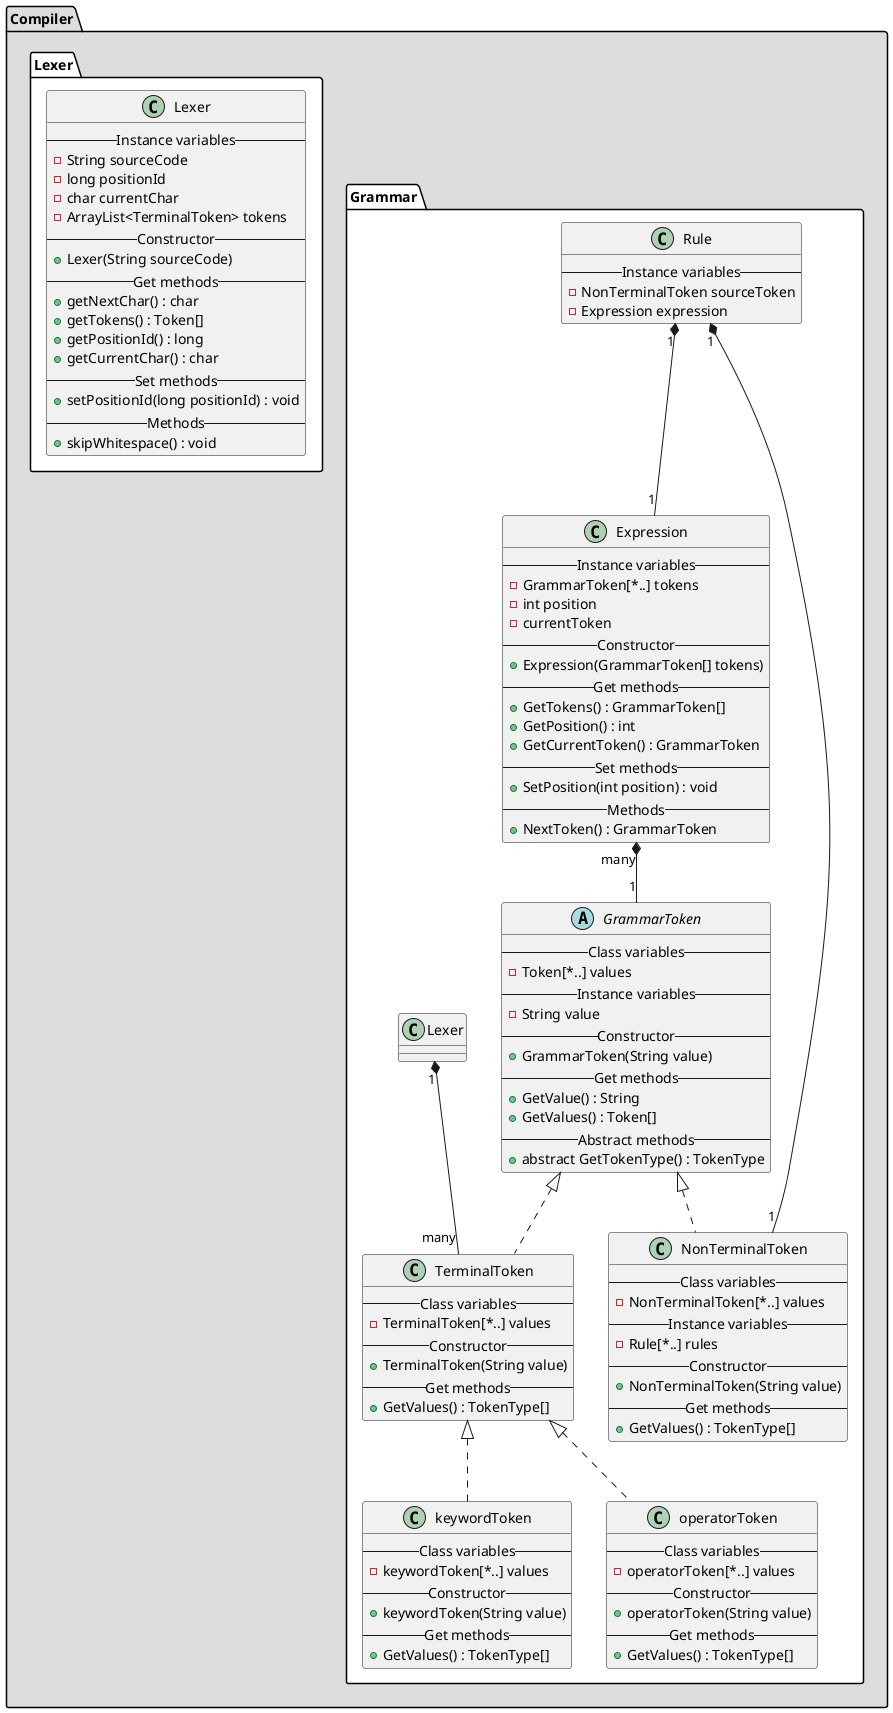@startuml

package Compiler #DDDDDD {}

package Compiler.Grammar #FFFFFF{

abstract class GrammarToken {
    -- Class variables --
    - Token[*..] values
    -- Instance variables --
    - String value
    -- Constructor --
    + GrammarToken(String value)
    -- Get methods --
    + GetValue() : String
    + GetValues() : Token[]
    -- Abstract methods --
    + abstract GetTokenType() : TokenType
}

class TerminalToken implements GrammarToken {
    -- Class variables --
    - TerminalToken[*..] values
    -- Constructor --
    + TerminalToken(String value)
    -- Get methods --
    + GetValues() : TokenType[]
}

class keywordToken implements TerminalToken {
    -- Class variables --
    - keywordToken[*..] values
    -- Constructor --
    + keywordToken(String value)
    -- Get methods --
    + GetValues() : TokenType[]
}

class NonTerminalToken implements GrammarToken {
    -- Class variables --
    - NonTerminalToken[*..] values
    -- Instance variables --
    - Rule[*..] rules
    -- Constructor --
    + NonTerminalToken(String value)
    -- Get methods --
    + GetValues() : TokenType[]
}

class operatorToken implements TerminalToken {
    -- Class variables --
    - operatorToken[*..] values
    -- Constructor --
    + operatorToken(String value)
    -- Get methods --
    + GetValues() : TokenType[]
}


Expression "many" *-- "1" GrammarToken


class Expression {
    -- Instance variables --
    - GrammarToken[*..] tokens
    - int position
    - currentToken
    -- Constructor --
    + Expression(GrammarToken[] tokens)
    -- Get methods --
    + GetTokens() : GrammarToken[]
    + GetPosition() : int
    + GetCurrentToken() : GrammarToken
    -- Set methods --
    + SetPosition(int position) : void
    -- Methods --
    + NextToken() : GrammarToken
}

Rule "1" *-- "1" Expression
Rule "1" *-- "1" NonTerminalToken

class Rule {
    -- Instance variables --
    - NonTerminalToken sourceToken
    - Expression expression
}

Lexer "1" *-- "many" TerminalToken


}

package Compiler.Lexer #FFFFFF {

class Lexer {
    -- Instance variables --
    - String sourceCode
    - long positionId
    - char currentChar
    - ArrayList<TerminalToken> tokens
    -- Constructor --
    + Lexer(String sourceCode)
    -- Get methods --
    + getNextChar() : char
    + getTokens() : Token[]
    + getPositionId() : long
    + getCurrentChar() : char
    -- Set methods --
    + setPositionId(long positionId) : void
    -- Methods --
    + skipWhitespace() : void
}

}

@enduml